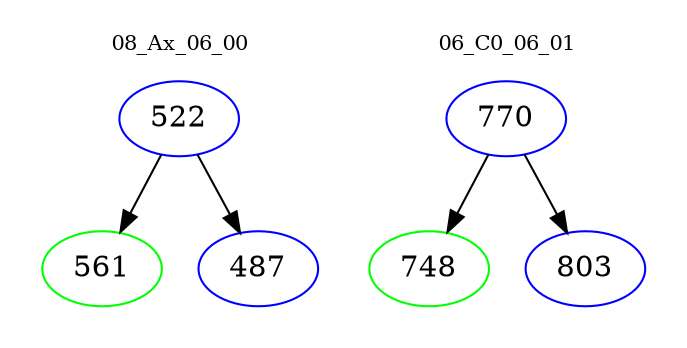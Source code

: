 digraph{
subgraph cluster_0 {
color = white
label = "08_Ax_06_00";
fontsize=10;
T0_522 [label="522", color="blue"]
T0_522 -> T0_561 [color="black"]
T0_561 [label="561", color="green"]
T0_522 -> T0_487 [color="black"]
T0_487 [label="487", color="blue"]
}
subgraph cluster_1 {
color = white
label = "06_C0_06_01";
fontsize=10;
T1_770 [label="770", color="blue"]
T1_770 -> T1_748 [color="black"]
T1_748 [label="748", color="green"]
T1_770 -> T1_803 [color="black"]
T1_803 [label="803", color="blue"]
}
}
